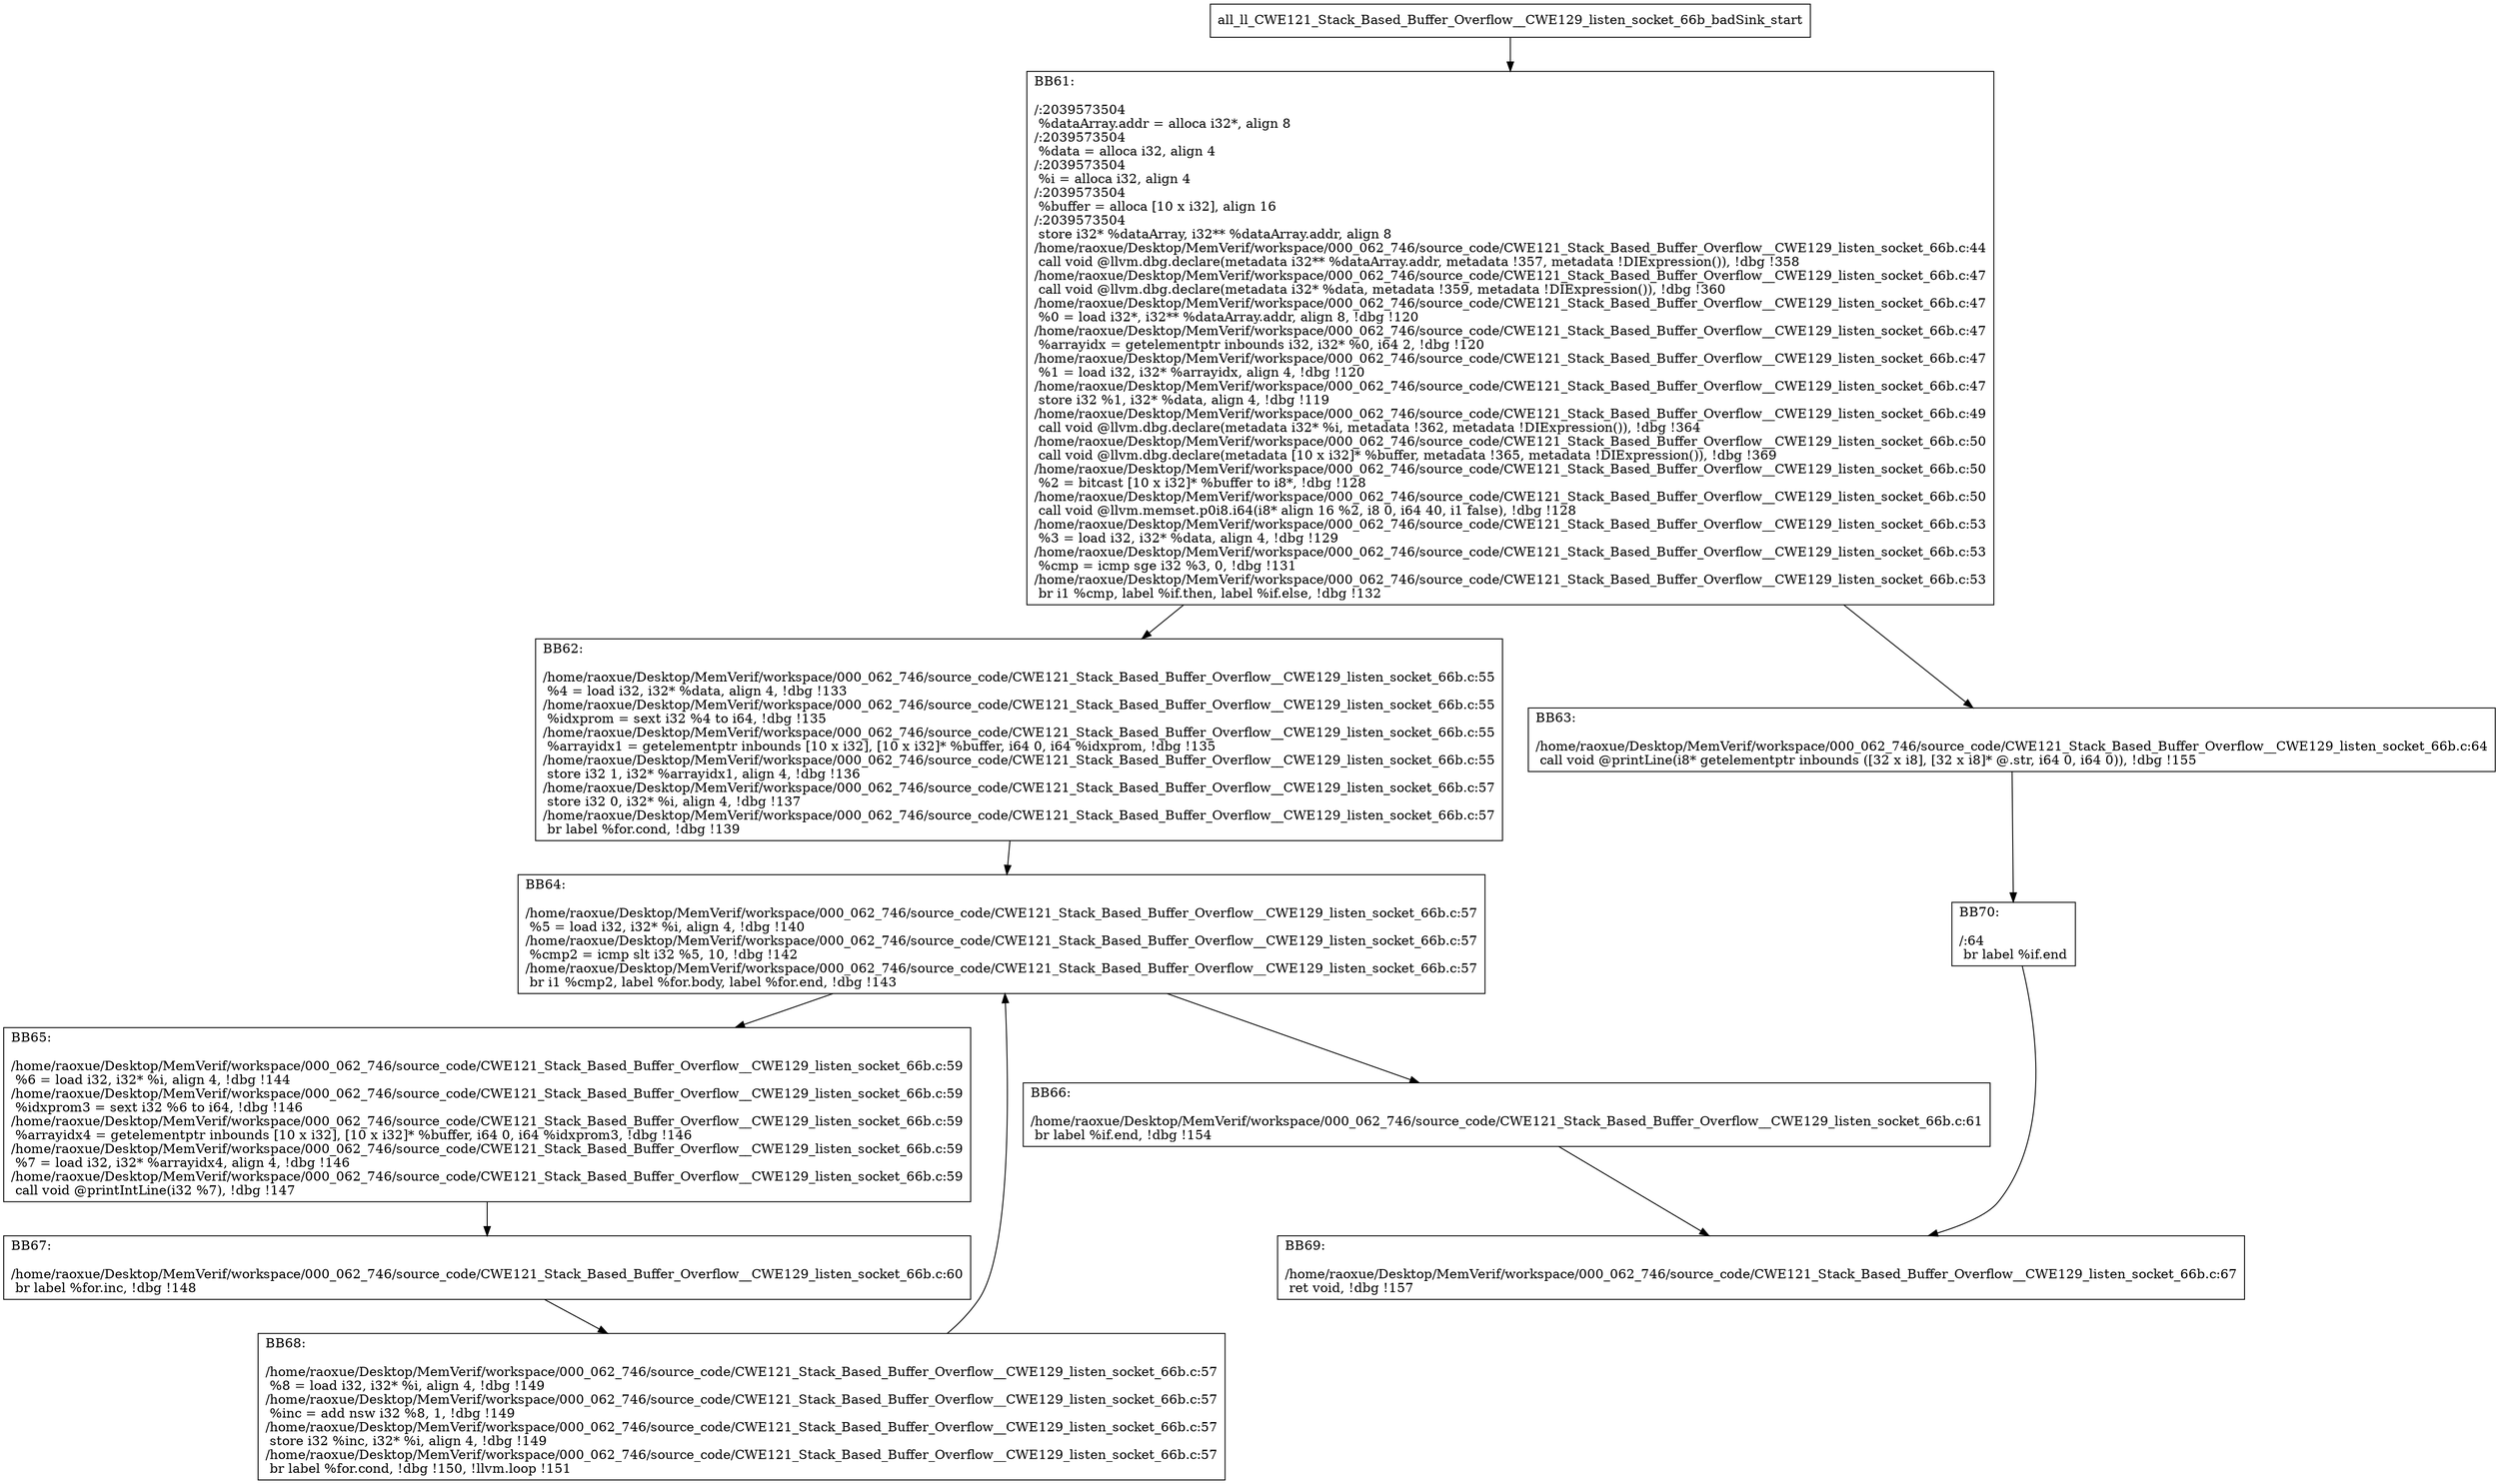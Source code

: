 digraph "CFG for'all_ll_CWE121_Stack_Based_Buffer_Overflow__CWE129_listen_socket_66b_badSink' function" {
	BBall_ll_CWE121_Stack_Based_Buffer_Overflow__CWE129_listen_socket_66b_badSink_start[shape=record,label="{all_ll_CWE121_Stack_Based_Buffer_Overflow__CWE129_listen_socket_66b_badSink_start}"];
	BBall_ll_CWE121_Stack_Based_Buffer_Overflow__CWE129_listen_socket_66b_badSink_start-> all_ll_CWE121_Stack_Based_Buffer_Overflow__CWE129_listen_socket_66b_badSinkBB61;
	all_ll_CWE121_Stack_Based_Buffer_Overflow__CWE129_listen_socket_66b_badSinkBB61 [shape=record, label="{BB61:\l\l/:2039573504\l
  %dataArray.addr = alloca i32*, align 8\l
/:2039573504\l
  %data = alloca i32, align 4\l
/:2039573504\l
  %i = alloca i32, align 4\l
/:2039573504\l
  %buffer = alloca [10 x i32], align 16\l
/:2039573504\l
  store i32* %dataArray, i32** %dataArray.addr, align 8\l
/home/raoxue/Desktop/MemVerif/workspace/000_062_746/source_code/CWE121_Stack_Based_Buffer_Overflow__CWE129_listen_socket_66b.c:44\l
  call void @llvm.dbg.declare(metadata i32** %dataArray.addr, metadata !357, metadata !DIExpression()), !dbg !358\l
/home/raoxue/Desktop/MemVerif/workspace/000_062_746/source_code/CWE121_Stack_Based_Buffer_Overflow__CWE129_listen_socket_66b.c:47\l
  call void @llvm.dbg.declare(metadata i32* %data, metadata !359, metadata !DIExpression()), !dbg !360\l
/home/raoxue/Desktop/MemVerif/workspace/000_062_746/source_code/CWE121_Stack_Based_Buffer_Overflow__CWE129_listen_socket_66b.c:47\l
  %0 = load i32*, i32** %dataArray.addr, align 8, !dbg !120\l
/home/raoxue/Desktop/MemVerif/workspace/000_062_746/source_code/CWE121_Stack_Based_Buffer_Overflow__CWE129_listen_socket_66b.c:47\l
  %arrayidx = getelementptr inbounds i32, i32* %0, i64 2, !dbg !120\l
/home/raoxue/Desktop/MemVerif/workspace/000_062_746/source_code/CWE121_Stack_Based_Buffer_Overflow__CWE129_listen_socket_66b.c:47\l
  %1 = load i32, i32* %arrayidx, align 4, !dbg !120\l
/home/raoxue/Desktop/MemVerif/workspace/000_062_746/source_code/CWE121_Stack_Based_Buffer_Overflow__CWE129_listen_socket_66b.c:47\l
  store i32 %1, i32* %data, align 4, !dbg !119\l
/home/raoxue/Desktop/MemVerif/workspace/000_062_746/source_code/CWE121_Stack_Based_Buffer_Overflow__CWE129_listen_socket_66b.c:49\l
  call void @llvm.dbg.declare(metadata i32* %i, metadata !362, metadata !DIExpression()), !dbg !364\l
/home/raoxue/Desktop/MemVerif/workspace/000_062_746/source_code/CWE121_Stack_Based_Buffer_Overflow__CWE129_listen_socket_66b.c:50\l
  call void @llvm.dbg.declare(metadata [10 x i32]* %buffer, metadata !365, metadata !DIExpression()), !dbg !369\l
/home/raoxue/Desktop/MemVerif/workspace/000_062_746/source_code/CWE121_Stack_Based_Buffer_Overflow__CWE129_listen_socket_66b.c:50\l
  %2 = bitcast [10 x i32]* %buffer to i8*, !dbg !128\l
/home/raoxue/Desktop/MemVerif/workspace/000_062_746/source_code/CWE121_Stack_Based_Buffer_Overflow__CWE129_listen_socket_66b.c:50\l
  call void @llvm.memset.p0i8.i64(i8* align 16 %2, i8 0, i64 40, i1 false), !dbg !128\l
/home/raoxue/Desktop/MemVerif/workspace/000_062_746/source_code/CWE121_Stack_Based_Buffer_Overflow__CWE129_listen_socket_66b.c:53\l
  %3 = load i32, i32* %data, align 4, !dbg !129\l
/home/raoxue/Desktop/MemVerif/workspace/000_062_746/source_code/CWE121_Stack_Based_Buffer_Overflow__CWE129_listen_socket_66b.c:53\l
  %cmp = icmp sge i32 %3, 0, !dbg !131\l
/home/raoxue/Desktop/MemVerif/workspace/000_062_746/source_code/CWE121_Stack_Based_Buffer_Overflow__CWE129_listen_socket_66b.c:53\l
  br i1 %cmp, label %if.then, label %if.else, !dbg !132\l
}"];
	all_ll_CWE121_Stack_Based_Buffer_Overflow__CWE129_listen_socket_66b_badSinkBB61-> all_ll_CWE121_Stack_Based_Buffer_Overflow__CWE129_listen_socket_66b_badSinkBB62;
	all_ll_CWE121_Stack_Based_Buffer_Overflow__CWE129_listen_socket_66b_badSinkBB61-> all_ll_CWE121_Stack_Based_Buffer_Overflow__CWE129_listen_socket_66b_badSinkBB63;
	all_ll_CWE121_Stack_Based_Buffer_Overflow__CWE129_listen_socket_66b_badSinkBB62 [shape=record, label="{BB62:\l\l/home/raoxue/Desktop/MemVerif/workspace/000_062_746/source_code/CWE121_Stack_Based_Buffer_Overflow__CWE129_listen_socket_66b.c:55\l
  %4 = load i32, i32* %data, align 4, !dbg !133\l
/home/raoxue/Desktop/MemVerif/workspace/000_062_746/source_code/CWE121_Stack_Based_Buffer_Overflow__CWE129_listen_socket_66b.c:55\l
  %idxprom = sext i32 %4 to i64, !dbg !135\l
/home/raoxue/Desktop/MemVerif/workspace/000_062_746/source_code/CWE121_Stack_Based_Buffer_Overflow__CWE129_listen_socket_66b.c:55\l
  %arrayidx1 = getelementptr inbounds [10 x i32], [10 x i32]* %buffer, i64 0, i64 %idxprom, !dbg !135\l
/home/raoxue/Desktop/MemVerif/workspace/000_062_746/source_code/CWE121_Stack_Based_Buffer_Overflow__CWE129_listen_socket_66b.c:55\l
  store i32 1, i32* %arrayidx1, align 4, !dbg !136\l
/home/raoxue/Desktop/MemVerif/workspace/000_062_746/source_code/CWE121_Stack_Based_Buffer_Overflow__CWE129_listen_socket_66b.c:57\l
  store i32 0, i32* %i, align 4, !dbg !137\l
/home/raoxue/Desktop/MemVerif/workspace/000_062_746/source_code/CWE121_Stack_Based_Buffer_Overflow__CWE129_listen_socket_66b.c:57\l
  br label %for.cond, !dbg !139\l
}"];
	all_ll_CWE121_Stack_Based_Buffer_Overflow__CWE129_listen_socket_66b_badSinkBB62-> all_ll_CWE121_Stack_Based_Buffer_Overflow__CWE129_listen_socket_66b_badSinkBB64;
	all_ll_CWE121_Stack_Based_Buffer_Overflow__CWE129_listen_socket_66b_badSinkBB64 [shape=record, label="{BB64:\l\l/home/raoxue/Desktop/MemVerif/workspace/000_062_746/source_code/CWE121_Stack_Based_Buffer_Overflow__CWE129_listen_socket_66b.c:57\l
  %5 = load i32, i32* %i, align 4, !dbg !140\l
/home/raoxue/Desktop/MemVerif/workspace/000_062_746/source_code/CWE121_Stack_Based_Buffer_Overflow__CWE129_listen_socket_66b.c:57\l
  %cmp2 = icmp slt i32 %5, 10, !dbg !142\l
/home/raoxue/Desktop/MemVerif/workspace/000_062_746/source_code/CWE121_Stack_Based_Buffer_Overflow__CWE129_listen_socket_66b.c:57\l
  br i1 %cmp2, label %for.body, label %for.end, !dbg !143\l
}"];
	all_ll_CWE121_Stack_Based_Buffer_Overflow__CWE129_listen_socket_66b_badSinkBB64-> all_ll_CWE121_Stack_Based_Buffer_Overflow__CWE129_listen_socket_66b_badSinkBB65;
	all_ll_CWE121_Stack_Based_Buffer_Overflow__CWE129_listen_socket_66b_badSinkBB64-> all_ll_CWE121_Stack_Based_Buffer_Overflow__CWE129_listen_socket_66b_badSinkBB66;
	all_ll_CWE121_Stack_Based_Buffer_Overflow__CWE129_listen_socket_66b_badSinkBB65 [shape=record, label="{BB65:\l\l/home/raoxue/Desktop/MemVerif/workspace/000_062_746/source_code/CWE121_Stack_Based_Buffer_Overflow__CWE129_listen_socket_66b.c:59\l
  %6 = load i32, i32* %i, align 4, !dbg !144\l
/home/raoxue/Desktop/MemVerif/workspace/000_062_746/source_code/CWE121_Stack_Based_Buffer_Overflow__CWE129_listen_socket_66b.c:59\l
  %idxprom3 = sext i32 %6 to i64, !dbg !146\l
/home/raoxue/Desktop/MemVerif/workspace/000_062_746/source_code/CWE121_Stack_Based_Buffer_Overflow__CWE129_listen_socket_66b.c:59\l
  %arrayidx4 = getelementptr inbounds [10 x i32], [10 x i32]* %buffer, i64 0, i64 %idxprom3, !dbg !146\l
/home/raoxue/Desktop/MemVerif/workspace/000_062_746/source_code/CWE121_Stack_Based_Buffer_Overflow__CWE129_listen_socket_66b.c:59\l
  %7 = load i32, i32* %arrayidx4, align 4, !dbg !146\l
/home/raoxue/Desktop/MemVerif/workspace/000_062_746/source_code/CWE121_Stack_Based_Buffer_Overflow__CWE129_listen_socket_66b.c:59\l
  call void @printIntLine(i32 %7), !dbg !147\l
}"];
	all_ll_CWE121_Stack_Based_Buffer_Overflow__CWE129_listen_socket_66b_badSinkBB65-> all_ll_CWE121_Stack_Based_Buffer_Overflow__CWE129_listen_socket_66b_badSinkBB67;
	all_ll_CWE121_Stack_Based_Buffer_Overflow__CWE129_listen_socket_66b_badSinkBB67 [shape=record, label="{BB67:\l\l/home/raoxue/Desktop/MemVerif/workspace/000_062_746/source_code/CWE121_Stack_Based_Buffer_Overflow__CWE129_listen_socket_66b.c:60\l
  br label %for.inc, !dbg !148\l
}"];
	all_ll_CWE121_Stack_Based_Buffer_Overflow__CWE129_listen_socket_66b_badSinkBB67-> all_ll_CWE121_Stack_Based_Buffer_Overflow__CWE129_listen_socket_66b_badSinkBB68;
	all_ll_CWE121_Stack_Based_Buffer_Overflow__CWE129_listen_socket_66b_badSinkBB68 [shape=record, label="{BB68:\l\l/home/raoxue/Desktop/MemVerif/workspace/000_062_746/source_code/CWE121_Stack_Based_Buffer_Overflow__CWE129_listen_socket_66b.c:57\l
  %8 = load i32, i32* %i, align 4, !dbg !149\l
/home/raoxue/Desktop/MemVerif/workspace/000_062_746/source_code/CWE121_Stack_Based_Buffer_Overflow__CWE129_listen_socket_66b.c:57\l
  %inc = add nsw i32 %8, 1, !dbg !149\l
/home/raoxue/Desktop/MemVerif/workspace/000_062_746/source_code/CWE121_Stack_Based_Buffer_Overflow__CWE129_listen_socket_66b.c:57\l
  store i32 %inc, i32* %i, align 4, !dbg !149\l
/home/raoxue/Desktop/MemVerif/workspace/000_062_746/source_code/CWE121_Stack_Based_Buffer_Overflow__CWE129_listen_socket_66b.c:57\l
  br label %for.cond, !dbg !150, !llvm.loop !151\l
}"];
	all_ll_CWE121_Stack_Based_Buffer_Overflow__CWE129_listen_socket_66b_badSinkBB68-> all_ll_CWE121_Stack_Based_Buffer_Overflow__CWE129_listen_socket_66b_badSinkBB64;
	all_ll_CWE121_Stack_Based_Buffer_Overflow__CWE129_listen_socket_66b_badSinkBB66 [shape=record, label="{BB66:\l\l/home/raoxue/Desktop/MemVerif/workspace/000_062_746/source_code/CWE121_Stack_Based_Buffer_Overflow__CWE129_listen_socket_66b.c:61\l
  br label %if.end, !dbg !154\l
}"];
	all_ll_CWE121_Stack_Based_Buffer_Overflow__CWE129_listen_socket_66b_badSinkBB66-> all_ll_CWE121_Stack_Based_Buffer_Overflow__CWE129_listen_socket_66b_badSinkBB69;
	all_ll_CWE121_Stack_Based_Buffer_Overflow__CWE129_listen_socket_66b_badSinkBB63 [shape=record, label="{BB63:\l\l/home/raoxue/Desktop/MemVerif/workspace/000_062_746/source_code/CWE121_Stack_Based_Buffer_Overflow__CWE129_listen_socket_66b.c:64\l
  call void @printLine(i8* getelementptr inbounds ([32 x i8], [32 x i8]* @.str, i64 0, i64 0)), !dbg !155\l
}"];
	all_ll_CWE121_Stack_Based_Buffer_Overflow__CWE129_listen_socket_66b_badSinkBB63-> all_ll_CWE121_Stack_Based_Buffer_Overflow__CWE129_listen_socket_66b_badSinkBB70;
	all_ll_CWE121_Stack_Based_Buffer_Overflow__CWE129_listen_socket_66b_badSinkBB70 [shape=record, label="{BB70:\l\l/:64\l
  br label %if.end\l
}"];
	all_ll_CWE121_Stack_Based_Buffer_Overflow__CWE129_listen_socket_66b_badSinkBB70-> all_ll_CWE121_Stack_Based_Buffer_Overflow__CWE129_listen_socket_66b_badSinkBB69;
	all_ll_CWE121_Stack_Based_Buffer_Overflow__CWE129_listen_socket_66b_badSinkBB69 [shape=record, label="{BB69:\l\l/home/raoxue/Desktop/MemVerif/workspace/000_062_746/source_code/CWE121_Stack_Based_Buffer_Overflow__CWE129_listen_socket_66b.c:67\l
  ret void, !dbg !157\l
}"];
}

